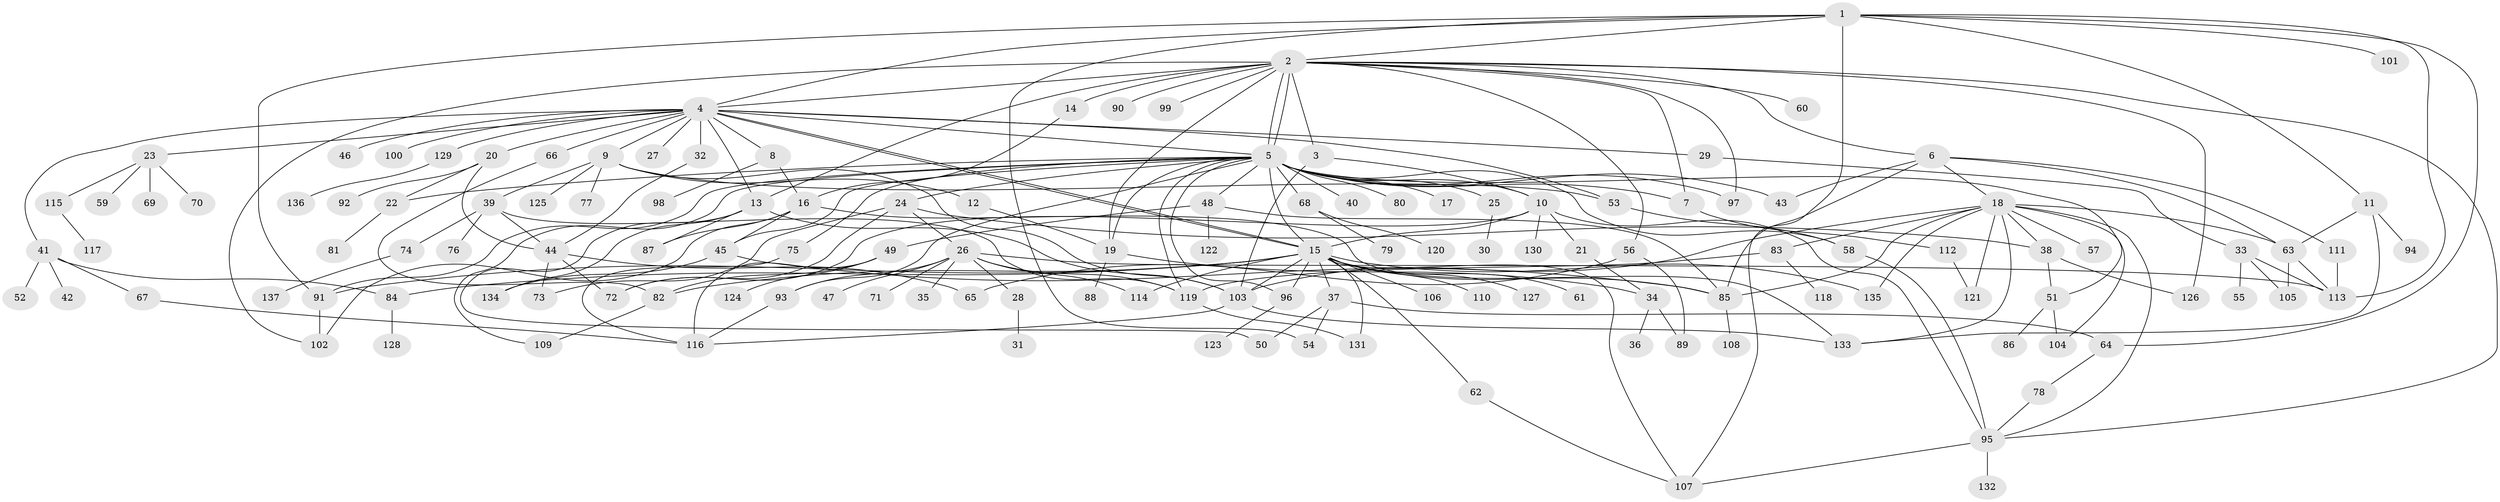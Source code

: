 // coarse degree distribution, {1: 0.7407407407407407, 2: 0.1111111111111111, 8: 0.018518518518518517, 3: 0.05555555555555555, 7: 0.018518518518518517, 15: 0.018518518518518517, 6: 0.018518518518518517, 29: 0.018518518518518517}
// Generated by graph-tools (version 1.1) at 2025/51/03/04/25 21:51:14]
// undirected, 137 vertices, 217 edges
graph export_dot {
graph [start="1"]
  node [color=gray90,style=filled];
  1;
  2;
  3;
  4;
  5;
  6;
  7;
  8;
  9;
  10;
  11;
  12;
  13;
  14;
  15;
  16;
  17;
  18;
  19;
  20;
  21;
  22;
  23;
  24;
  25;
  26;
  27;
  28;
  29;
  30;
  31;
  32;
  33;
  34;
  35;
  36;
  37;
  38;
  39;
  40;
  41;
  42;
  43;
  44;
  45;
  46;
  47;
  48;
  49;
  50;
  51;
  52;
  53;
  54;
  55;
  56;
  57;
  58;
  59;
  60;
  61;
  62;
  63;
  64;
  65;
  66;
  67;
  68;
  69;
  70;
  71;
  72;
  73;
  74;
  75;
  76;
  77;
  78;
  79;
  80;
  81;
  82;
  83;
  84;
  85;
  86;
  87;
  88;
  89;
  90;
  91;
  92;
  93;
  94;
  95;
  96;
  97;
  98;
  99;
  100;
  101;
  102;
  103;
  104;
  105;
  106;
  107;
  108;
  109;
  110;
  111;
  112;
  113;
  114;
  115;
  116;
  117;
  118;
  119;
  120;
  121;
  122;
  123;
  124;
  125;
  126;
  127;
  128;
  129;
  130;
  131;
  132;
  133;
  134;
  135;
  136;
  137;
  1 -- 2;
  1 -- 4;
  1 -- 11;
  1 -- 54;
  1 -- 64;
  1 -- 91;
  1 -- 101;
  1 -- 107;
  1 -- 113;
  2 -- 3;
  2 -- 4;
  2 -- 5;
  2 -- 5;
  2 -- 6;
  2 -- 7;
  2 -- 13;
  2 -- 14;
  2 -- 19;
  2 -- 56;
  2 -- 60;
  2 -- 90;
  2 -- 95;
  2 -- 97;
  2 -- 99;
  2 -- 102;
  2 -- 126;
  3 -- 10;
  3 -- 103;
  4 -- 5;
  4 -- 8;
  4 -- 9;
  4 -- 13;
  4 -- 15;
  4 -- 15;
  4 -- 20;
  4 -- 23;
  4 -- 27;
  4 -- 29;
  4 -- 32;
  4 -- 41;
  4 -- 46;
  4 -- 53;
  4 -- 66;
  4 -- 100;
  4 -- 129;
  5 -- 7;
  5 -- 10;
  5 -- 15;
  5 -- 17;
  5 -- 19;
  5 -- 22;
  5 -- 24;
  5 -- 25;
  5 -- 40;
  5 -- 43;
  5 -- 45;
  5 -- 48;
  5 -- 51;
  5 -- 58;
  5 -- 68;
  5 -- 75;
  5 -- 80;
  5 -- 91;
  5 -- 93;
  5 -- 96;
  5 -- 97;
  5 -- 109;
  5 -- 119;
  6 -- 18;
  6 -- 43;
  6 -- 63;
  6 -- 85;
  6 -- 111;
  7 -- 112;
  8 -- 16;
  8 -- 98;
  9 -- 12;
  9 -- 39;
  9 -- 53;
  9 -- 77;
  9 -- 103;
  9 -- 125;
  10 -- 15;
  10 -- 21;
  10 -- 72;
  10 -- 95;
  10 -- 130;
  11 -- 63;
  11 -- 94;
  11 -- 133;
  12 -- 19;
  13 -- 50;
  13 -- 87;
  13 -- 103;
  13 -- 134;
  14 -- 16;
  15 -- 37;
  15 -- 61;
  15 -- 62;
  15 -- 82;
  15 -- 84;
  15 -- 85;
  15 -- 91;
  15 -- 96;
  15 -- 103;
  15 -- 106;
  15 -- 107;
  15 -- 110;
  15 -- 114;
  15 -- 127;
  15 -- 131;
  15 -- 135;
  16 -- 45;
  16 -- 87;
  16 -- 102;
  16 -- 133;
  18 -- 38;
  18 -- 57;
  18 -- 63;
  18 -- 83;
  18 -- 85;
  18 -- 95;
  18 -- 103;
  18 -- 104;
  18 -- 121;
  18 -- 133;
  18 -- 135;
  19 -- 34;
  19 -- 88;
  20 -- 22;
  20 -- 44;
  20 -- 92;
  21 -- 34;
  22 -- 81;
  23 -- 59;
  23 -- 69;
  23 -- 70;
  23 -- 115;
  24 -- 26;
  24 -- 38;
  24 -- 72;
  24 -- 73;
  25 -- 30;
  26 -- 28;
  26 -- 35;
  26 -- 47;
  26 -- 71;
  26 -- 93;
  26 -- 113;
  26 -- 114;
  26 -- 119;
  28 -- 31;
  29 -- 33;
  32 -- 44;
  33 -- 55;
  33 -- 105;
  33 -- 113;
  34 -- 36;
  34 -- 89;
  37 -- 50;
  37 -- 54;
  37 -- 64;
  38 -- 51;
  38 -- 126;
  39 -- 44;
  39 -- 74;
  39 -- 76;
  39 -- 119;
  41 -- 42;
  41 -- 52;
  41 -- 67;
  41 -- 84;
  44 -- 65;
  44 -- 72;
  44 -- 73;
  45 -- 85;
  45 -- 134;
  48 -- 49;
  48 -- 85;
  48 -- 122;
  49 -- 82;
  49 -- 116;
  49 -- 124;
  51 -- 86;
  51 -- 104;
  53 -- 58;
  56 -- 65;
  56 -- 89;
  58 -- 95;
  62 -- 107;
  63 -- 105;
  63 -- 113;
  64 -- 78;
  66 -- 82;
  67 -- 116;
  68 -- 79;
  68 -- 120;
  74 -- 137;
  75 -- 116;
  78 -- 95;
  82 -- 109;
  83 -- 118;
  83 -- 119;
  84 -- 128;
  85 -- 108;
  91 -- 102;
  93 -- 116;
  95 -- 107;
  95 -- 132;
  96 -- 123;
  103 -- 116;
  103 -- 133;
  111 -- 113;
  112 -- 121;
  115 -- 117;
  119 -- 131;
  129 -- 136;
}
